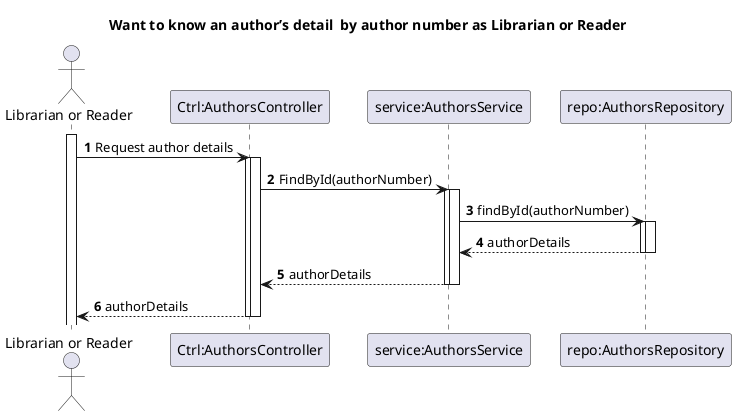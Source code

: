 @startuml
'https://plantuml.com/sequence-diagram
autoactivate on
autonumber

title Want to know an author’s detail  by author number as Librarian or Reader

actor "Librarian or Reader" as User
participant "Ctrl:AuthorsController" as Ctrl
participant "service:AuthorsService" as Service
participant "repo:AuthorsRepository" as Repo
activate User

User -> Ctrl: Request author details
activate Ctrl
Ctrl -> Service: FindById(authorNumber)
activate Service
Service -> Repo: findById(authorNumber)
activate Repo

Repo --> Service: authorDetails
deactivate Repo
Service --> Ctrl: authorDetails
deactivate Service
Ctrl --> User: authorDetails
deactivate Ctrl

@enduml
